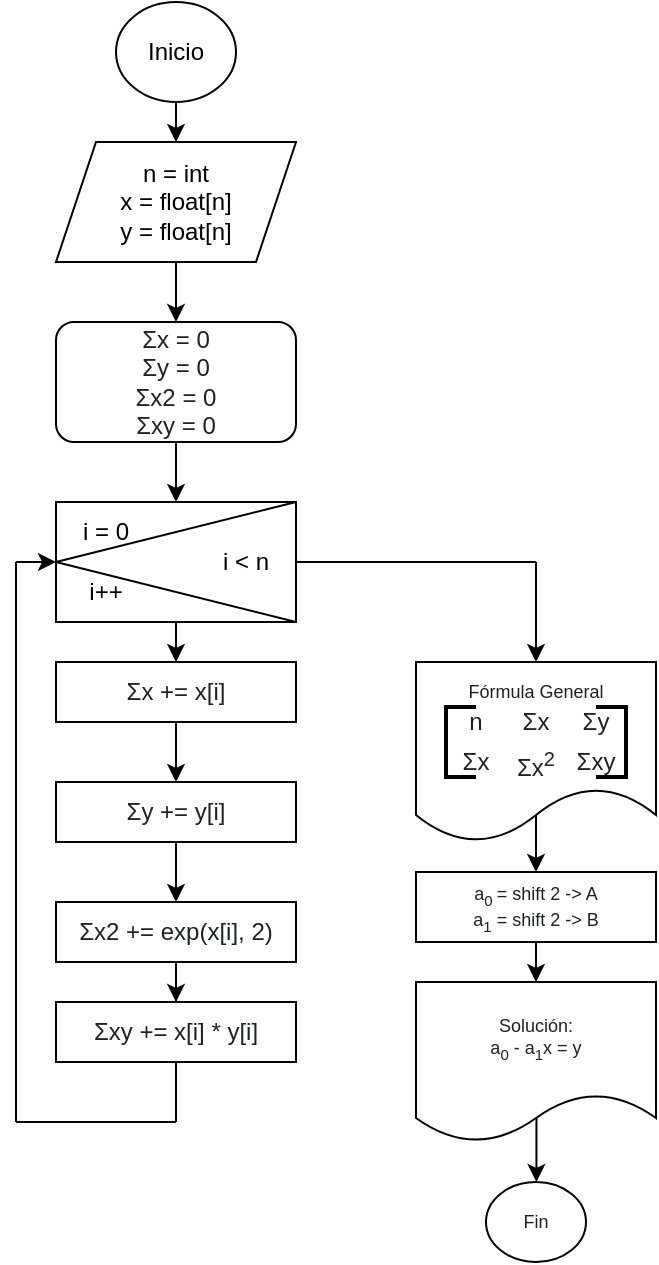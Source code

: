 <mxfile version="20.3.6" type="github">
  <diagram id="0CE19bfidlkvq_IzP3C0" name="Page-1">
    <mxGraphModel dx="785" dy="486" grid="1" gridSize="10" guides="1" tooltips="1" connect="1" arrows="1" fold="1" page="1" pageScale="1" pageWidth="850" pageHeight="1100" math="0" shadow="0">
      <root>
        <mxCell id="0" />
        <mxCell id="1" parent="0" />
        <mxCell id="_ZF8_iTWVFB2VIXqdugN-3" value="" style="edgeStyle=orthogonalEdgeStyle;rounded=0;orthogonalLoop=1;jettySize=auto;html=1;" edge="1" parent="1" source="_ZF8_iTWVFB2VIXqdugN-1" target="_ZF8_iTWVFB2VIXqdugN-2">
          <mxGeometry relative="1" as="geometry" />
        </mxCell>
        <mxCell id="_ZF8_iTWVFB2VIXqdugN-1" value="Inicio" style="ellipse;whiteSpace=wrap;html=1;" vertex="1" parent="1">
          <mxGeometry x="90" y="60" width="60" height="50" as="geometry" />
        </mxCell>
        <mxCell id="_ZF8_iTWVFB2VIXqdugN-5" value="" style="edgeStyle=orthogonalEdgeStyle;rounded=0;orthogonalLoop=1;jettySize=auto;html=1;" edge="1" parent="1" source="_ZF8_iTWVFB2VIXqdugN-2">
          <mxGeometry relative="1" as="geometry">
            <mxPoint x="120" y="220" as="targetPoint" />
          </mxGeometry>
        </mxCell>
        <mxCell id="_ZF8_iTWVFB2VIXqdugN-2" value="n = int&lt;br&gt;x = float[n]&lt;br&gt;y = float[n]" style="shape=parallelogram;perimeter=parallelogramPerimeter;whiteSpace=wrap;html=1;fixedSize=1;" vertex="1" parent="1">
          <mxGeometry x="60" y="130" width="120" height="60" as="geometry" />
        </mxCell>
        <mxCell id="_ZF8_iTWVFB2VIXqdugN-13" value="" style="edgeStyle=orthogonalEdgeStyle;rounded=0;orthogonalLoop=1;jettySize=auto;html=1;" edge="1" parent="1" source="_ZF8_iTWVFB2VIXqdugN-14" target="_ZF8_iTWVFB2VIXqdugN-20">
          <mxGeometry relative="1" as="geometry" />
        </mxCell>
        <mxCell id="_ZF8_iTWVFB2VIXqdugN-14" value="" style="whiteSpace=wrap;html=1;" vertex="1" parent="1">
          <mxGeometry x="60" y="310" width="120" height="60" as="geometry" />
        </mxCell>
        <mxCell id="_ZF8_iTWVFB2VIXqdugN-15" value="" style="endArrow=none;html=1;rounded=0;exitX=0;exitY=0.5;exitDx=0;exitDy=0;entryX=1;entryY=1;entryDx=0;entryDy=0;" edge="1" parent="1" source="_ZF8_iTWVFB2VIXqdugN-14" target="_ZF8_iTWVFB2VIXqdugN-14">
          <mxGeometry width="50" height="50" relative="1" as="geometry">
            <mxPoint x="130" y="360" as="sourcePoint" />
            <mxPoint x="180" y="310" as="targetPoint" />
          </mxGeometry>
        </mxCell>
        <mxCell id="_ZF8_iTWVFB2VIXqdugN-16" value="" style="endArrow=none;html=1;rounded=0;exitX=0;exitY=0.5;exitDx=0;exitDy=0;entryX=1;entryY=0;entryDx=0;entryDy=0;" edge="1" parent="1" source="_ZF8_iTWVFB2VIXqdugN-14" target="_ZF8_iTWVFB2VIXqdugN-14">
          <mxGeometry width="50" height="50" relative="1" as="geometry">
            <mxPoint x="70" y="350" as="sourcePoint" />
            <mxPoint x="190" y="380" as="targetPoint" />
          </mxGeometry>
        </mxCell>
        <mxCell id="_ZF8_iTWVFB2VIXqdugN-17" value="i = 0" style="text;html=1;strokeColor=none;fillColor=none;align=center;verticalAlign=middle;whiteSpace=wrap;rounded=0;" vertex="1" parent="1">
          <mxGeometry x="70" y="320" width="30" height="10" as="geometry" />
        </mxCell>
        <mxCell id="_ZF8_iTWVFB2VIXqdugN-18" value="i &amp;lt; n" style="text;html=1;strokeColor=none;fillColor=none;align=center;verticalAlign=middle;whiteSpace=wrap;rounded=0;" vertex="1" parent="1">
          <mxGeometry x="140" y="335" width="30" height="10" as="geometry" />
        </mxCell>
        <mxCell id="_ZF8_iTWVFB2VIXqdugN-19" value="i++" style="text;html=1;strokeColor=none;fillColor=none;align=center;verticalAlign=middle;whiteSpace=wrap;rounded=0;" vertex="1" parent="1">
          <mxGeometry x="70" y="350" width="30" height="10" as="geometry" />
        </mxCell>
        <mxCell id="_ZF8_iTWVFB2VIXqdugN-24" value="" style="edgeStyle=orthogonalEdgeStyle;rounded=0;orthogonalLoop=1;jettySize=auto;html=1;fontFamily=Helvetica;fontSize=12;fontColor=#202124;" edge="1" parent="1" source="_ZF8_iTWVFB2VIXqdugN-20" target="_ZF8_iTWVFB2VIXqdugN-23">
          <mxGeometry relative="1" as="geometry" />
        </mxCell>
        <mxCell id="_ZF8_iTWVFB2VIXqdugN-20" value="&lt;span style=&quot;color: rgb(32, 33, 36); text-align: left;&quot;&gt;Σx += x[i]&lt;/span&gt;" style="whiteSpace=wrap;html=1;" vertex="1" parent="1">
          <mxGeometry x="60" y="390" width="120" height="30" as="geometry" />
        </mxCell>
        <mxCell id="_ZF8_iTWVFB2VIXqdugN-22" value="" style="edgeStyle=orthogonalEdgeStyle;rounded=0;orthogonalLoop=1;jettySize=auto;html=1;fontFamily=Helvetica;fontSize=12;fontColor=#202124;entryX=0.5;entryY=0;entryDx=0;entryDy=0;" edge="1" parent="1" source="_ZF8_iTWVFB2VIXqdugN-21" target="_ZF8_iTWVFB2VIXqdugN-14">
          <mxGeometry relative="1" as="geometry" />
        </mxCell>
        <mxCell id="_ZF8_iTWVFB2VIXqdugN-21" value="&lt;span style=&quot;text-align: left;&quot;&gt;&lt;font style=&quot;font-size: 12px;&quot; color=&quot;#202124&quot;&gt;Σx = 0&lt;br&gt;&lt;/font&gt;&lt;/span&gt;&lt;span style=&quot;color: rgb(32, 33, 36); text-align: left;&quot;&gt;Σy = 0&lt;br&gt;&lt;/span&gt;&lt;span style=&quot;color: rgb(32, 33, 36); text-align: left;&quot;&gt;Σx2 = 0&lt;br&gt;&lt;/span&gt;&lt;span style=&quot;color: rgb(32, 33, 36); text-align: left;&quot;&gt;Σxy = 0&lt;/span&gt;&lt;span style=&quot;text-align: left;&quot;&gt;&lt;font style=&quot;font-size: 12px;&quot; color=&quot;#202124&quot;&gt;&lt;br&gt;&lt;/font&gt;&lt;/span&gt;" style="rounded=1;whiteSpace=wrap;html=1;" vertex="1" parent="1">
          <mxGeometry x="60" y="220" width="120" height="60" as="geometry" />
        </mxCell>
        <mxCell id="_ZF8_iTWVFB2VIXqdugN-26" value="" style="edgeStyle=orthogonalEdgeStyle;rounded=0;orthogonalLoop=1;jettySize=auto;html=1;fontFamily=Helvetica;fontSize=12;fontColor=#202124;" edge="1" parent="1" source="_ZF8_iTWVFB2VIXqdugN-23" target="_ZF8_iTWVFB2VIXqdugN-25">
          <mxGeometry relative="1" as="geometry" />
        </mxCell>
        <mxCell id="_ZF8_iTWVFB2VIXqdugN-23" value="&lt;span style=&quot;color: rgb(32, 33, 36); text-align: left;&quot;&gt;Σy += y[i]&lt;/span&gt;" style="whiteSpace=wrap;html=1;" vertex="1" parent="1">
          <mxGeometry x="60" y="450" width="120" height="30" as="geometry" />
        </mxCell>
        <mxCell id="_ZF8_iTWVFB2VIXqdugN-28" value="" style="edgeStyle=orthogonalEdgeStyle;rounded=0;orthogonalLoop=1;jettySize=auto;html=1;fontFamily=Helvetica;fontSize=12;fontColor=#202124;" edge="1" parent="1" source="_ZF8_iTWVFB2VIXqdugN-25" target="_ZF8_iTWVFB2VIXqdugN-27">
          <mxGeometry relative="1" as="geometry" />
        </mxCell>
        <mxCell id="_ZF8_iTWVFB2VIXqdugN-25" value="&lt;span style=&quot;color: rgb(32, 33, 36); text-align: left;&quot;&gt;Σx2 += exp(x[i], 2)&lt;/span&gt;" style="whiteSpace=wrap;html=1;" vertex="1" parent="1">
          <mxGeometry x="60" y="510" width="120" height="30" as="geometry" />
        </mxCell>
        <mxCell id="_ZF8_iTWVFB2VIXqdugN-27" value="&lt;span style=&quot;color: rgb(32, 33, 36); text-align: left;&quot;&gt;Σxy += x[i] * y[i]&lt;/span&gt;" style="whiteSpace=wrap;html=1;" vertex="1" parent="1">
          <mxGeometry x="60" y="560" width="120" height="30" as="geometry" />
        </mxCell>
        <mxCell id="_ZF8_iTWVFB2VIXqdugN-29" value="" style="endArrow=none;html=1;rounded=0;fontFamily=Helvetica;fontSize=12;fontColor=#202124;entryX=0.5;entryY=1;entryDx=0;entryDy=0;" edge="1" parent="1" target="_ZF8_iTWVFB2VIXqdugN-27">
          <mxGeometry width="50" height="50" relative="1" as="geometry">
            <mxPoint x="120" y="620" as="sourcePoint" />
            <mxPoint x="160" y="600" as="targetPoint" />
          </mxGeometry>
        </mxCell>
        <mxCell id="_ZF8_iTWVFB2VIXqdugN-30" value="" style="endArrow=none;html=1;rounded=0;fontFamily=Helvetica;fontSize=12;fontColor=#202124;" edge="1" parent="1">
          <mxGeometry width="50" height="50" relative="1" as="geometry">
            <mxPoint x="40" y="620" as="sourcePoint" />
            <mxPoint x="120" y="620" as="targetPoint" />
          </mxGeometry>
        </mxCell>
        <mxCell id="_ZF8_iTWVFB2VIXqdugN-31" value="" style="endArrow=none;html=1;rounded=0;fontFamily=Helvetica;fontSize=12;fontColor=#202124;" edge="1" parent="1">
          <mxGeometry width="50" height="50" relative="1" as="geometry">
            <mxPoint x="40" y="620" as="sourcePoint" />
            <mxPoint x="40" y="340" as="targetPoint" />
          </mxGeometry>
        </mxCell>
        <mxCell id="_ZF8_iTWVFB2VIXqdugN-32" value="" style="endArrow=classic;html=1;rounded=0;fontFamily=Helvetica;fontSize=12;fontColor=#202124;entryX=0;entryY=0.5;entryDx=0;entryDy=0;" edge="1" parent="1" target="_ZF8_iTWVFB2VIXqdugN-14">
          <mxGeometry width="50" height="50" relative="1" as="geometry">
            <mxPoint x="40" y="340" as="sourcePoint" />
            <mxPoint x="90" y="290" as="targetPoint" />
          </mxGeometry>
        </mxCell>
        <mxCell id="_ZF8_iTWVFB2VIXqdugN-33" value="" style="endArrow=none;html=1;rounded=0;fontFamily=Helvetica;fontSize=12;fontColor=#202124;" edge="1" parent="1">
          <mxGeometry width="50" height="50" relative="1" as="geometry">
            <mxPoint x="180" y="340" as="sourcePoint" />
            <mxPoint x="300" y="340" as="targetPoint" />
          </mxGeometry>
        </mxCell>
        <mxCell id="_ZF8_iTWVFB2VIXqdugN-34" value="" style="endArrow=none;html=1;rounded=0;fontFamily=Helvetica;fontSize=12;fontColor=#202124;" edge="1" parent="1">
          <mxGeometry width="50" height="50" relative="1" as="geometry">
            <mxPoint x="300" y="380" as="sourcePoint" />
            <mxPoint x="300" y="340" as="targetPoint" />
          </mxGeometry>
        </mxCell>
        <mxCell id="_ZF8_iTWVFB2VIXqdugN-35" value="" style="endArrow=classic;html=1;rounded=0;fontFamily=Helvetica;fontSize=12;fontColor=#202124;" edge="1" parent="1">
          <mxGeometry width="50" height="50" relative="1" as="geometry">
            <mxPoint x="300" y="380" as="sourcePoint" />
            <mxPoint x="300" y="390" as="targetPoint" />
          </mxGeometry>
        </mxCell>
        <mxCell id="_ZF8_iTWVFB2VIXqdugN-62" value="" style="edgeStyle=orthogonalEdgeStyle;rounded=0;orthogonalLoop=1;jettySize=auto;html=1;fontFamily=Helvetica;fontSize=9;fontColor=#202124;entryX=0.5;entryY=0;entryDx=0;entryDy=0;" edge="1" parent="1" target="_ZF8_iTWVFB2VIXqdugN-63">
          <mxGeometry relative="1" as="geometry">
            <mxPoint x="300" y="460" as="sourcePoint" />
            <mxPoint x="300" y="520" as="targetPoint" />
          </mxGeometry>
        </mxCell>
        <mxCell id="_ZF8_iTWVFB2VIXqdugN-36" value="&lt;div style=&quot;&quot;&gt;&lt;span style=&quot;font-size: 9px; background-color: initial;&quot;&gt;Forma General:&lt;/span&gt;&lt;/div&gt;" style="shape=document;whiteSpace=wrap;html=1;boundedLbl=1;labelBackgroundColor=none;fontFamily=Helvetica;fontSize=12;fontColor=#202124;align=center;" vertex="1" parent="1">
          <mxGeometry x="240" y="390" width="120" height="90" as="geometry" />
        </mxCell>
        <mxCell id="_ZF8_iTWVFB2VIXqdugN-37" value="" style="shape=table;html=1;whiteSpace=wrap;startSize=0;container=1;collapsible=0;childLayout=tableLayout;labelBackgroundColor=none;fontFamily=Helvetica;fontSize=12;fontColor=#202124;strokeColor=none;swimlaneLine=1;" vertex="1" parent="1">
          <mxGeometry x="255" y="410" width="90" height="40" as="geometry" />
        </mxCell>
        <mxCell id="_ZF8_iTWVFB2VIXqdugN-38" value="" style="shape=tableRow;horizontal=0;startSize=0;swimlaneHead=0;swimlaneBody=0;top=0;left=0;bottom=0;right=0;collapsible=0;dropTarget=0;fillColor=none;points=[[0,0.5],[1,0.5]];portConstraint=eastwest;labelBackgroundColor=none;fontFamily=Helvetica;fontSize=12;fontColor=#202124;" vertex="1" parent="_ZF8_iTWVFB2VIXqdugN-37">
          <mxGeometry width="90" height="20" as="geometry" />
        </mxCell>
        <mxCell id="_ZF8_iTWVFB2VIXqdugN-39" value="n" style="shape=partialRectangle;html=1;whiteSpace=wrap;connectable=0;fillColor=none;top=0;left=0;bottom=0;right=0;overflow=hidden;labelBackgroundColor=none;fontFamily=Helvetica;fontSize=12;fontColor=#202124;" vertex="1" parent="_ZF8_iTWVFB2VIXqdugN-38">
          <mxGeometry width="30" height="20" as="geometry">
            <mxRectangle width="30" height="20" as="alternateBounds" />
          </mxGeometry>
        </mxCell>
        <mxCell id="_ZF8_iTWVFB2VIXqdugN-40" value="&lt;span style=&quot;text-align: left;&quot;&gt;Σx&lt;/span&gt;" style="shape=partialRectangle;html=1;whiteSpace=wrap;connectable=0;fillColor=none;top=0;left=0;bottom=0;right=0;overflow=hidden;labelBackgroundColor=none;fontFamily=Helvetica;fontSize=12;fontColor=#202124;" vertex="1" parent="_ZF8_iTWVFB2VIXqdugN-38">
          <mxGeometry x="30" width="30" height="20" as="geometry">
            <mxRectangle width="30" height="20" as="alternateBounds" />
          </mxGeometry>
        </mxCell>
        <mxCell id="_ZF8_iTWVFB2VIXqdugN-41" value="&lt;span style=&quot;text-align: left;&quot;&gt;Σy&lt;/span&gt;" style="shape=partialRectangle;html=1;whiteSpace=wrap;connectable=0;fillColor=none;top=0;left=0;bottom=0;right=0;overflow=hidden;labelBackgroundColor=none;fontFamily=Helvetica;fontSize=12;fontColor=#202124;" vertex="1" parent="_ZF8_iTWVFB2VIXqdugN-38">
          <mxGeometry x="60" width="30" height="20" as="geometry">
            <mxRectangle width="30" height="20" as="alternateBounds" />
          </mxGeometry>
        </mxCell>
        <mxCell id="_ZF8_iTWVFB2VIXqdugN-42" value="" style="shape=tableRow;horizontal=0;startSize=0;swimlaneHead=0;swimlaneBody=0;top=0;left=0;bottom=0;right=0;collapsible=0;dropTarget=0;fillColor=none;points=[[0,0.5],[1,0.5]];portConstraint=eastwest;labelBackgroundColor=none;fontFamily=Helvetica;fontSize=12;fontColor=#202124;" vertex="1" parent="_ZF8_iTWVFB2VIXqdugN-37">
          <mxGeometry y="20" width="90" height="20" as="geometry" />
        </mxCell>
        <mxCell id="_ZF8_iTWVFB2VIXqdugN-43" value="&lt;span style=&quot;text-align: left;&quot;&gt;Σx&lt;/span&gt;" style="shape=partialRectangle;html=1;whiteSpace=wrap;connectable=0;fillColor=none;top=0;left=0;bottom=0;right=0;overflow=hidden;labelBackgroundColor=none;fontFamily=Helvetica;fontSize=12;fontColor=#202124;" vertex="1" parent="_ZF8_iTWVFB2VIXqdugN-42">
          <mxGeometry width="30" height="20" as="geometry">
            <mxRectangle width="30" height="20" as="alternateBounds" />
          </mxGeometry>
        </mxCell>
        <mxCell id="_ZF8_iTWVFB2VIXqdugN-44" value="&lt;span style=&quot;text-align: left;&quot;&gt;Σx&lt;sup&gt;2&lt;/sup&gt;&lt;/span&gt;" style="shape=partialRectangle;html=1;whiteSpace=wrap;connectable=0;fillColor=none;top=0;left=0;bottom=0;right=0;overflow=hidden;labelBackgroundColor=none;fontFamily=Helvetica;fontSize=12;fontColor=#202124;" vertex="1" parent="_ZF8_iTWVFB2VIXqdugN-42">
          <mxGeometry x="30" width="30" height="20" as="geometry">
            <mxRectangle width="30" height="20" as="alternateBounds" />
          </mxGeometry>
        </mxCell>
        <mxCell id="_ZF8_iTWVFB2VIXqdugN-45" value="&lt;span style=&quot;text-align: left;&quot;&gt;Σxy&lt;/span&gt;" style="shape=partialRectangle;html=1;whiteSpace=wrap;connectable=0;fillColor=none;top=0;left=0;bottom=0;right=0;overflow=hidden;labelBackgroundColor=none;fontFamily=Helvetica;fontSize=12;fontColor=#202124;" vertex="1" parent="_ZF8_iTWVFB2VIXqdugN-42">
          <mxGeometry x="60" width="30" height="20" as="geometry">
            <mxRectangle width="30" height="20" as="alternateBounds" />
          </mxGeometry>
        </mxCell>
        <mxCell id="_ZF8_iTWVFB2VIXqdugN-58" value="" style="strokeWidth=2;html=1;shape=mxgraph.flowchart.annotation_1;align=left;pointerEvents=1;labelBackgroundColor=none;strokeColor=default;fontFamily=Helvetica;fontSize=9;fontColor=#202124;" vertex="1" parent="1">
          <mxGeometry x="255" y="412.5" width="15" height="35" as="geometry" />
        </mxCell>
        <mxCell id="_ZF8_iTWVFB2VIXqdugN-59" value="" style="strokeWidth=2;html=1;shape=mxgraph.flowchart.annotation_1;align=left;pointerEvents=1;labelBackgroundColor=none;strokeColor=default;fontFamily=Helvetica;fontSize=9;fontColor=#202124;direction=west;" vertex="1" parent="1">
          <mxGeometry x="330" y="412.5" width="15" height="35" as="geometry" />
        </mxCell>
        <mxCell id="_ZF8_iTWVFB2VIXqdugN-60" value="Fórmula General" style="text;html=1;strokeColor=none;fillColor=none;align=center;verticalAlign=middle;whiteSpace=wrap;rounded=0;labelBackgroundColor=none;fontFamily=Helvetica;fontSize=9;fontColor=#202124;" vertex="1" parent="1">
          <mxGeometry x="260" y="390" width="80" height="30" as="geometry" />
        </mxCell>
        <mxCell id="_ZF8_iTWVFB2VIXqdugN-65" value="" style="edgeStyle=orthogonalEdgeStyle;rounded=0;orthogonalLoop=1;jettySize=auto;html=1;fontFamily=Helvetica;fontSize=9;fontColor=#202124;" edge="1" parent="1" source="_ZF8_iTWVFB2VIXqdugN-63" target="_ZF8_iTWVFB2VIXqdugN-64">
          <mxGeometry relative="1" as="geometry" />
        </mxCell>
        <mxCell id="_ZF8_iTWVFB2VIXqdugN-63" value="a&lt;sub&gt;0 &lt;/sub&gt;= shift 2 -&amp;gt; A&lt;br&gt;a&lt;sub&gt;1&lt;/sub&gt;&amp;nbsp;= shift 2 -&amp;gt; B" style="rounded=0;whiteSpace=wrap;html=1;labelBackgroundColor=none;strokeColor=default;fontFamily=Helvetica;fontSize=9;fontColor=#202124;" vertex="1" parent="1">
          <mxGeometry x="240" y="495" width="120" height="35" as="geometry" />
        </mxCell>
        <mxCell id="_ZF8_iTWVFB2VIXqdugN-67" value="" style="edgeStyle=orthogonalEdgeStyle;rounded=0;orthogonalLoop=1;jettySize=auto;html=1;fontFamily=Helvetica;fontSize=9;fontColor=#202124;exitX=0.502;exitY=0.835;exitDx=0;exitDy=0;exitPerimeter=0;" edge="1" parent="1" source="_ZF8_iTWVFB2VIXqdugN-64" target="_ZF8_iTWVFB2VIXqdugN-66">
          <mxGeometry relative="1" as="geometry" />
        </mxCell>
        <mxCell id="_ZF8_iTWVFB2VIXqdugN-64" value="Solución:&lt;br&gt;a&lt;sub&gt;0&lt;/sub&gt;&amp;nbsp;- a&lt;sub&gt;1&lt;/sub&gt;x = y" style="shape=document;whiteSpace=wrap;html=1;boundedLbl=1;fontSize=9;fontColor=#202124;rounded=0;labelBackgroundColor=none;" vertex="1" parent="1">
          <mxGeometry x="240" y="550" width="120" height="80" as="geometry" />
        </mxCell>
        <mxCell id="_ZF8_iTWVFB2VIXqdugN-66" value="Fin" style="ellipse;whiteSpace=wrap;html=1;fontSize=9;fontColor=#202124;rounded=0;labelBackgroundColor=none;" vertex="1" parent="1">
          <mxGeometry x="275" y="650" width="50" height="40" as="geometry" />
        </mxCell>
      </root>
    </mxGraphModel>
  </diagram>
</mxfile>
